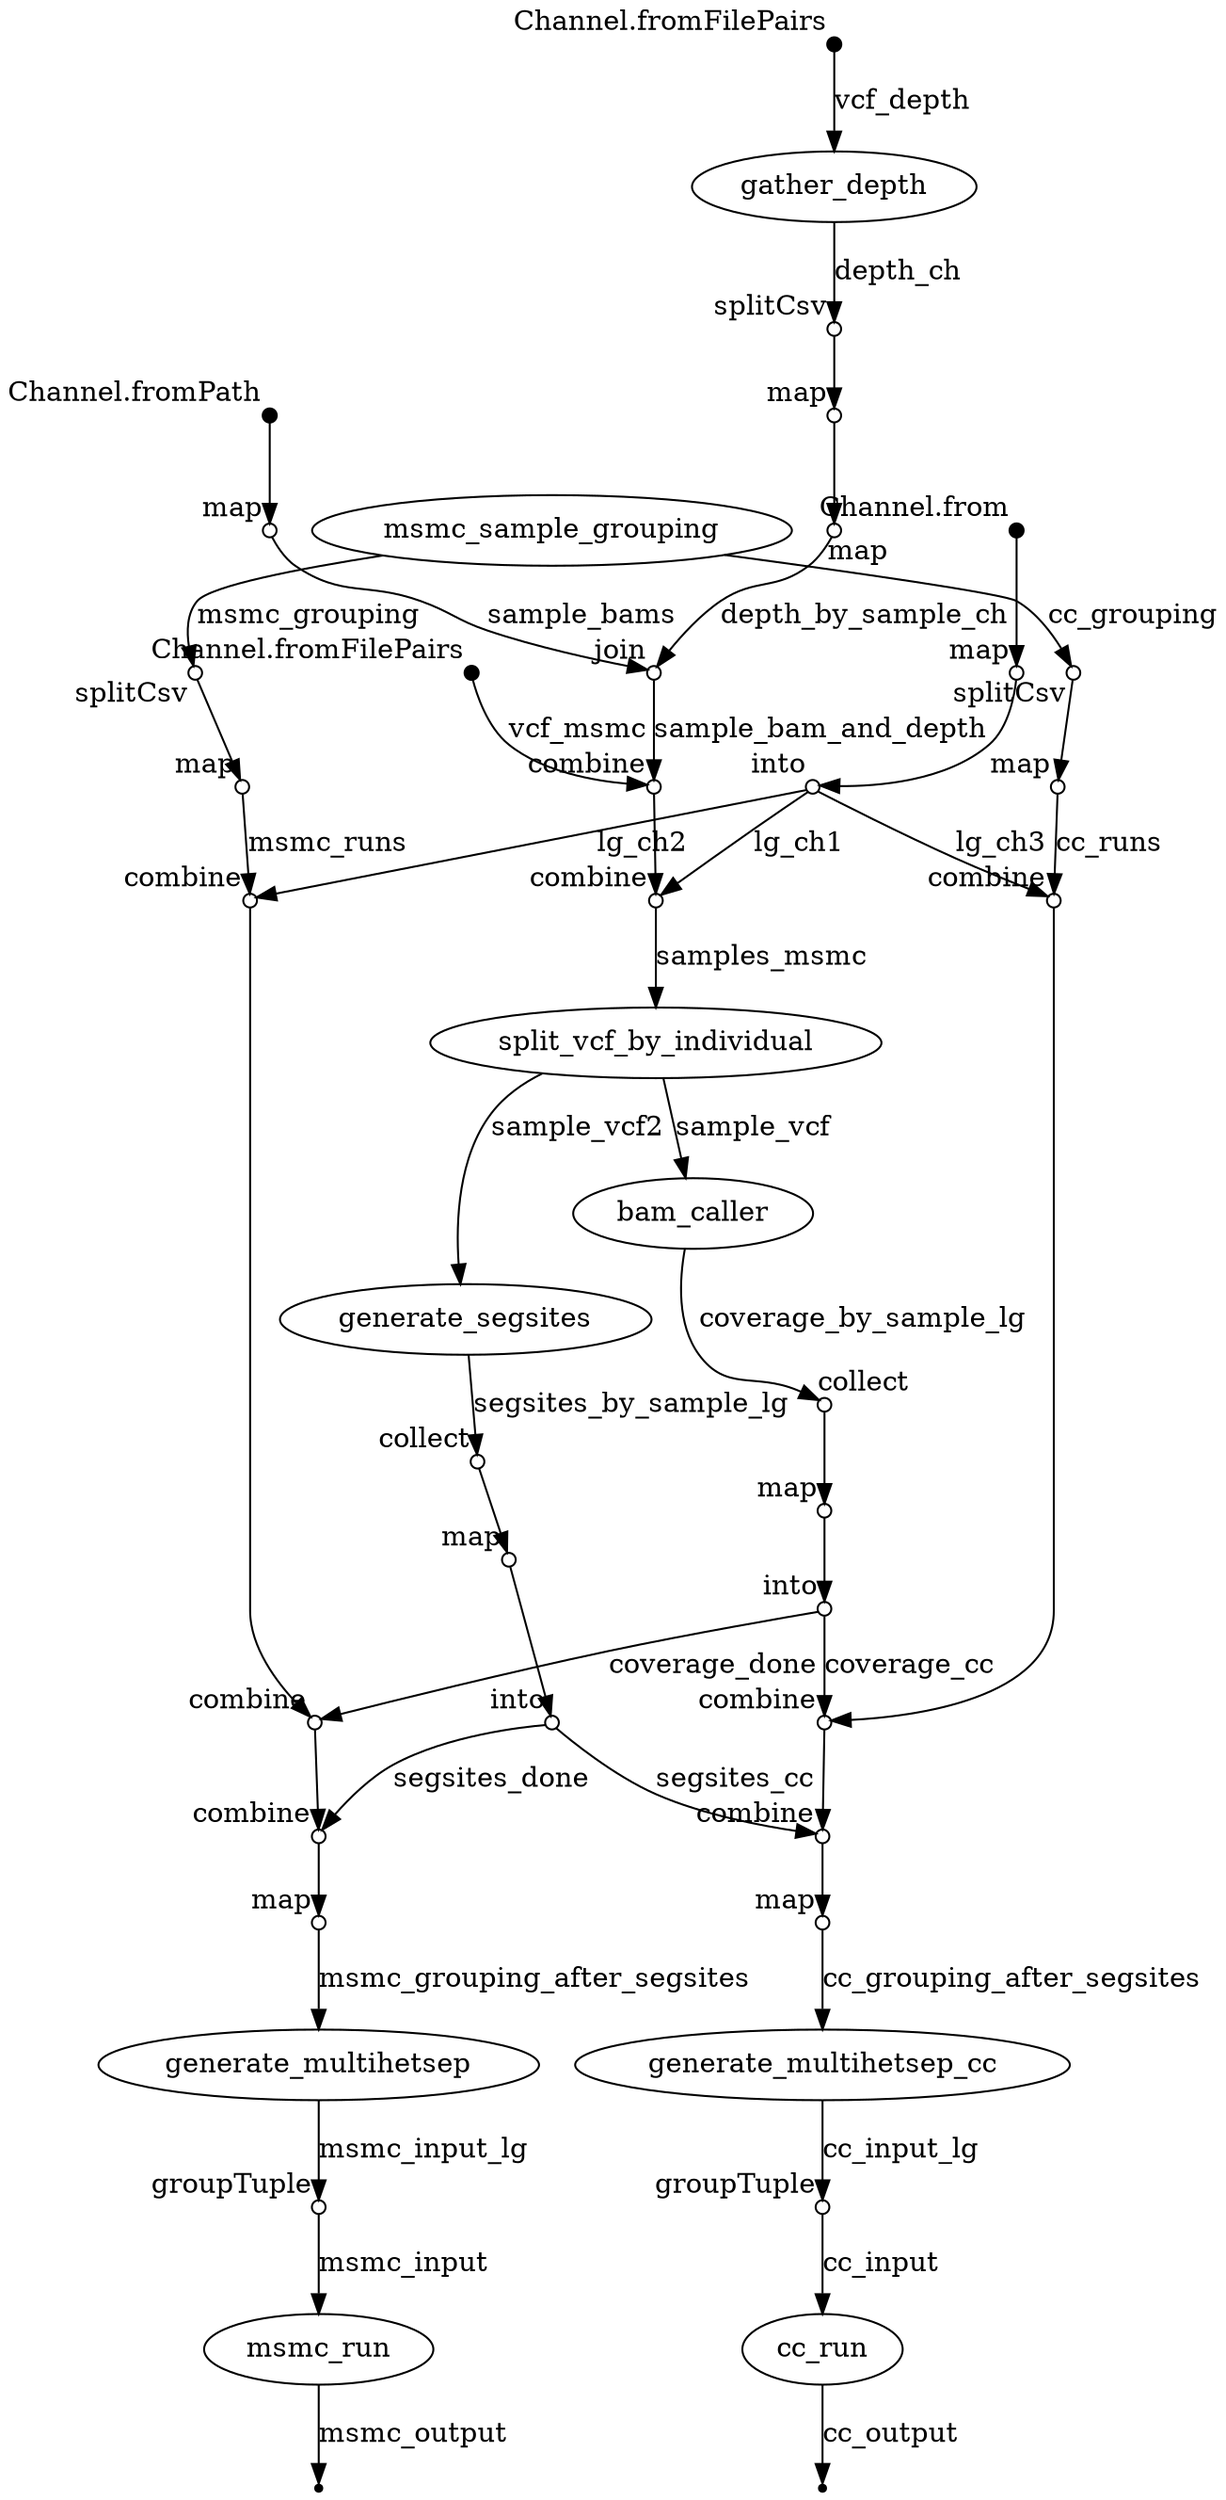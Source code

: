 digraph "analysis_msmc" {
p0 [shape=point,label="",fixedsize=true,width=0.1,xlabel="Channel.from"];
p1 [shape=circle,label="",fixedsize=true,width=0.1,xlabel="map"];
p0 -> p1;

p1 [shape=circle,label="",fixedsize=true,width=0.1,xlabel="map"];
p2 [shape=circle,label="",fixedsize=true,width=0.1,xlabel="into"];
p1 -> p2;

p2 [shape=circle,label="",fixedsize=true,width=0.1,xlabel="into"];
p13 [shape=circle,label="",fixedsize=true,width=0.1,xlabel="combine"];
p2 -> p13 [label="lg_ch1"];

p2 [shape=circle,label="",fixedsize=true,width=0.1,xlabel="into"];
p26 [shape=circle,label="",fixedsize=true,width=0.1,xlabel="combine"];
p2 -> p26 [label="lg_ch2"];

p2 [shape=circle,label="",fixedsize=true,width=0.1,xlabel="into"];
p36 [shape=circle,label="",fixedsize=true,width=0.1,xlabel="combine"];
p2 -> p36 [label="lg_ch3"];

p3 [shape=point,label="",fixedsize=true,width=0.1,xlabel="Channel.fromFilePairs"];
p12 [shape=circle,label="",fixedsize=true,width=0.1,xlabel="combine"];
p3 -> p12 [label="vcf_msmc"];

p4 [shape=point,label="",fixedsize=true,width=0.1,xlabel="Channel.fromFilePairs"];
p5 [label="gather_depth"];
p4 -> p5 [label="vcf_depth"];

p5 [label="gather_depth"];
p6 [shape=circle,label="",fixedsize=true,width=0.1,xlabel="splitCsv"];
p5 -> p6 [label="depth_ch"];

p6 [shape=circle,label="",fixedsize=true,width=0.1,xlabel="splitCsv"];
p7 [shape=circle,label="",fixedsize=true,width=0.1,xlabel="map"];
p6 -> p7;

p7 [shape=circle,label="",fixedsize=true,width=0.1,xlabel="map"];
p8 [shape=circle,label="",fixedsize=true,width=0.1,xlabel="map"];
p7 -> p8;

p8 [shape=circle,label="",fixedsize=true,width=0.1,xlabel="map"];
p11 [shape=circle,label="",fixedsize=true,width=0.1,xlabel="join"];
p8 -> p11 [label="depth_by_sample_ch"];

p9 [shape=point,label="",fixedsize=true,width=0.1,xlabel="Channel.fromPath"];
p10 [shape=circle,label="",fixedsize=true,width=0.1,xlabel="map"];
p9 -> p10;

p10 [shape=circle,label="",fixedsize=true,width=0.1,xlabel="map"];
p11 [shape=circle,label="",fixedsize=true,width=0.1,xlabel="join"];
p10 -> p11 [label="sample_bams"];

p11 [shape=circle,label="",fixedsize=true,width=0.1,xlabel="join"];
p12 [shape=circle,label="",fixedsize=true,width=0.1,xlabel="combine"];
p11 -> p12 [label="sample_bam_and_depth"];

p12 [shape=circle,label="",fixedsize=true,width=0.1,xlabel="combine"];
p13 [shape=circle,label="",fixedsize=true,width=0.1,xlabel="combine"];
p12 -> p13;

p13 [shape=circle,label="",fixedsize=true,width=0.1,xlabel="combine"];
p14 [label="split_vcf_by_individual"];
p13 -> p14 [label="samples_msmc"];

p14 [label="split_vcf_by_individual"];
p15 [label="bam_caller"];
p14 -> p15 [label="sample_vcf"];

p14 [label="split_vcf_by_individual"];
p16 [label="generate_segsites"];
p14 -> p16 [label="sample_vcf2"];

p15 [label="bam_caller"];
p20 [shape=circle,label="",fixedsize=true,width=0.1,xlabel="collect"];
p15 -> p20 [label="coverage_by_sample_lg"];

p16 [label="generate_segsites"];
p23 [shape=circle,label="",fixedsize=true,width=0.1,xlabel="collect"];
p16 -> p23 [label="segsites_by_sample_lg"];

p17 [label="msmc_sample_grouping"];
p18 [shape=circle,label="",fixedsize=true,width=0.1,xlabel="splitCsv"];
p17 -> p18 [label="msmc_grouping"];

p17 [label="msmc_sample_grouping"];
p34 [shape=circle,label="",fixedsize=true,width=0.1,xlabel="splitCsv"];
p17 -> p34 [label="cc_grouping"];

p18 [shape=circle,label="",fixedsize=true,width=0.1,xlabel="splitCsv"];
p19 [shape=circle,label="",fixedsize=true,width=0.1,xlabel="map"];
p18 -> p19;

p19 [shape=circle,label="",fixedsize=true,width=0.1,xlabel="map"];
p26 [shape=circle,label="",fixedsize=true,width=0.1,xlabel="combine"];
p19 -> p26 [label="msmc_runs"];

p20 [shape=circle,label="",fixedsize=true,width=0.1,xlabel="collect"];
p21 [shape=circle,label="",fixedsize=true,width=0.1,xlabel="map"];
p20 -> p21;

p21 [shape=circle,label="",fixedsize=true,width=0.1,xlabel="map"];
p22 [shape=circle,label="",fixedsize=true,width=0.1,xlabel="into"];
p21 -> p22;

p22 [shape=circle,label="",fixedsize=true,width=0.1,xlabel="into"];
p27 [shape=circle,label="",fixedsize=true,width=0.1,xlabel="combine"];
p22 -> p27 [label="coverage_done"];

p22 [shape=circle,label="",fixedsize=true,width=0.1,xlabel="into"];
p37 [shape=circle,label="",fixedsize=true,width=0.1,xlabel="combine"];
p22 -> p37 [label="coverage_cc"];

p23 [shape=circle,label="",fixedsize=true,width=0.1,xlabel="collect"];
p24 [shape=circle,label="",fixedsize=true,width=0.1,xlabel="map"];
p23 -> p24;

p24 [shape=circle,label="",fixedsize=true,width=0.1,xlabel="map"];
p25 [shape=circle,label="",fixedsize=true,width=0.1,xlabel="into"];
p24 -> p25;

p25 [shape=circle,label="",fixedsize=true,width=0.1,xlabel="into"];
p28 [shape=circle,label="",fixedsize=true,width=0.1,xlabel="combine"];
p25 -> p28 [label="segsites_done"];

p25 [shape=circle,label="",fixedsize=true,width=0.1,xlabel="into"];
p38 [shape=circle,label="",fixedsize=true,width=0.1,xlabel="combine"];
p25 -> p38 [label="segsites_cc"];

p26 [shape=circle,label="",fixedsize=true,width=0.1,xlabel="combine"];
p27 [shape=circle,label="",fixedsize=true,width=0.1,xlabel="combine"];
p26 -> p27;

p27 [shape=circle,label="",fixedsize=true,width=0.1,xlabel="combine"];
p28 [shape=circle,label="",fixedsize=true,width=0.1,xlabel="combine"];
p27 -> p28;

p28 [shape=circle,label="",fixedsize=true,width=0.1,xlabel="combine"];
p29 [shape=circle,label="",fixedsize=true,width=0.1,xlabel="map"];
p28 -> p29;

p29 [shape=circle,label="",fixedsize=true,width=0.1,xlabel="map"];
p30 [label="generate_multihetsep"];
p29 -> p30 [label="msmc_grouping_after_segsites"];

p30 [label="generate_multihetsep"];
p31 [shape=circle,label="",fixedsize=true,width=0.1,xlabel="groupTuple"];
p30 -> p31 [label="msmc_input_lg"];

p31 [shape=circle,label="",fixedsize=true,width=0.1,xlabel="groupTuple"];
p32 [label="msmc_run"];
p31 -> p32 [label="msmc_input"];

p32 [label="msmc_run"];
p33 [shape=point];
p32 -> p33 [label="msmc_output"];

p34 [shape=circle,label="",fixedsize=true,width=0.1,xlabel="splitCsv"];
p35 [shape=circle,label="",fixedsize=true,width=0.1,xlabel="map"];
p34 -> p35;

p35 [shape=circle,label="",fixedsize=true,width=0.1,xlabel="map"];
p36 [shape=circle,label="",fixedsize=true,width=0.1,xlabel="combine"];
p35 -> p36 [label="cc_runs"];

p36 [shape=circle,label="",fixedsize=true,width=0.1,xlabel="combine"];
p37 [shape=circle,label="",fixedsize=true,width=0.1,xlabel="combine"];
p36 -> p37;

p37 [shape=circle,label="",fixedsize=true,width=0.1,xlabel="combine"];
p38 [shape=circle,label="",fixedsize=true,width=0.1,xlabel="combine"];
p37 -> p38;

p38 [shape=circle,label="",fixedsize=true,width=0.1,xlabel="combine"];
p39 [shape=circle,label="",fixedsize=true,width=0.1,xlabel="map"];
p38 -> p39;

p39 [shape=circle,label="",fixedsize=true,width=0.1,xlabel="map"];
p40 [label="generate_multihetsep_cc"];
p39 -> p40 [label="cc_grouping_after_segsites"];

p40 [label="generate_multihetsep_cc"];
p41 [shape=circle,label="",fixedsize=true,width=0.1,xlabel="groupTuple"];
p40 -> p41 [label="cc_input_lg"];

p41 [shape=circle,label="",fixedsize=true,width=0.1,xlabel="groupTuple"];
p42 [label="cc_run"];
p41 -> p42 [label="cc_input"];

p42 [label="cc_run"];
p43 [shape=point];
p42 -> p43 [label="cc_output"];

}
